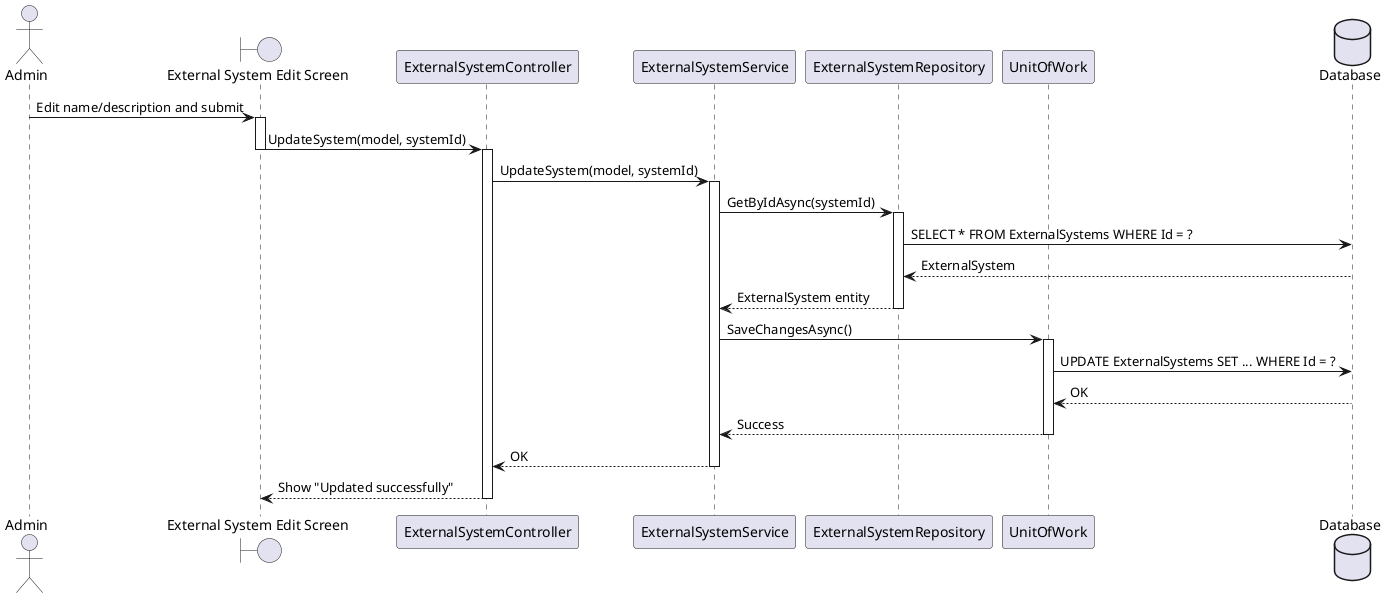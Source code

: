 @startuml
actor Admin
boundary "External System Edit Screen" as Screen
participant "ExternalSystemController" as Controller
participant "ExternalSystemService" as Service
participant "ExternalSystemRepository" as Repo
participant "UnitOfWork" as UoW
database "Database" as DB

Admin -> Screen : Edit name/description and submit
activate Screen
Screen -> Controller : UpdateSystem(model, systemId)
deactivate Screen
activate Controller

Controller -> Service : UpdateSystem(model, systemId)
activate Service

Service -> Repo : GetByIdAsync(systemId)
activate Repo
Repo -> DB : SELECT * FROM ExternalSystems WHERE Id = ?
DB --> Repo : ExternalSystem
Repo --> Service : ExternalSystem entity
deactivate Repo

Service -> UoW : SaveChangesAsync()
activate UoW
UoW -> DB : UPDATE ExternalSystems SET ... WHERE Id = ?
DB --> UoW : OK
UoW --> Service : Success
deactivate UoW

Service --> Controller : OK
deactivate Service
Controller --> Screen : Show "Updated successfully"
deactivate Controller
@enduml
